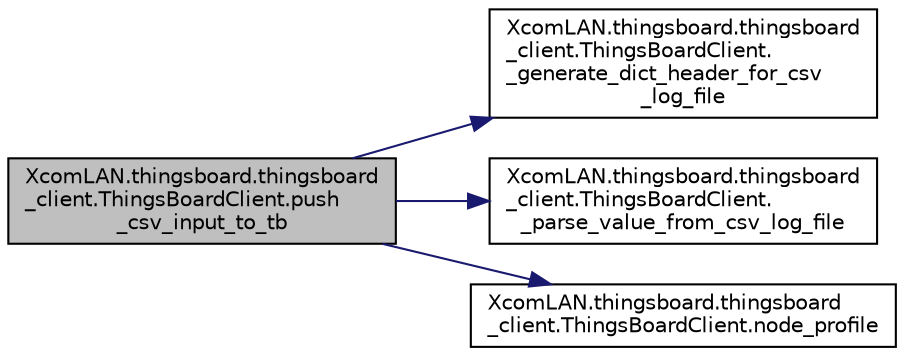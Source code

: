 digraph "XcomLAN.thingsboard.thingsboard_client.ThingsBoardClient.push_csv_input_to_tb"
{
 // LATEX_PDF_SIZE
  edge [fontname="Helvetica",fontsize="10",labelfontname="Helvetica",labelfontsize="10"];
  node [fontname="Helvetica",fontsize="10",shape=record];
  rankdir="LR";
  Node1 [label="XcomLAN.thingsboard.thingsboard\l_client.ThingsBoardClient.push\l_csv_input_to_tb",height=0.2,width=0.4,color="black", fillcolor="grey75", style="filled", fontcolor="black",tooltip=" "];
  Node1 -> Node2 [color="midnightblue",fontsize="10",style="solid",fontname="Helvetica"];
  Node2 [label="XcomLAN.thingsboard.thingsboard\l_client.ThingsBoardClient.\l_generate_dict_header_for_csv\l_log_file",height=0.2,width=0.4,color="black", fillcolor="white", style="filled",URL="$d5/d26/class_xcom_l_a_n_1_1thingsboard_1_1thingsboard__client_1_1_things_board_client.html#a742ff01789030273c4604485d0bbe2e6",tooltip=" "];
  Node1 -> Node3 [color="midnightblue",fontsize="10",style="solid",fontname="Helvetica"];
  Node3 [label="XcomLAN.thingsboard.thingsboard\l_client.ThingsBoardClient.\l_parse_value_from_csv_log_file",height=0.2,width=0.4,color="black", fillcolor="white", style="filled",URL="$d5/d26/class_xcom_l_a_n_1_1thingsboard_1_1thingsboard__client_1_1_things_board_client.html#ae40236199612bd383c8f0f9919d306a6",tooltip=" "];
  Node1 -> Node4 [color="midnightblue",fontsize="10",style="solid",fontname="Helvetica"];
  Node4 [label="XcomLAN.thingsboard.thingsboard\l_client.ThingsBoardClient.node_profile",height=0.2,width=0.4,color="black", fillcolor="white", style="filled",URL="$d5/d26/class_xcom_l_a_n_1_1thingsboard_1_1thingsboard__client_1_1_things_board_client.html#a31358f38a7cd981233e8a5f56b838b5b",tooltip=" "];
}
